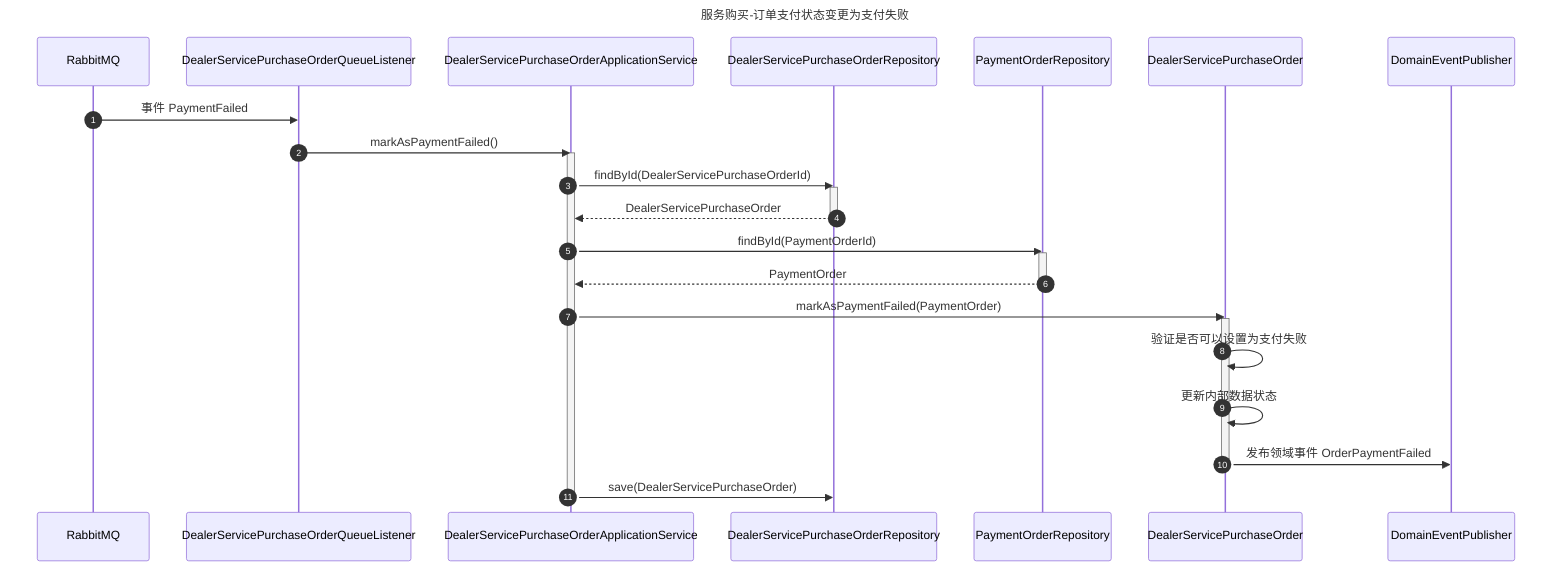 sequenceDiagram
    title 服务购买-订单支付状态变更为支付失败

    autonumber

    participant RabbitMQ

    participant DealerServicePurchaseOrderQueueListener
    participant DealerServicePurchaseOrderApplicationService
    participant DealerServicePurchaseOrderRepository
    participant PaymentOrderRepository
    participant DealerServicePurchaseOrder

    participant DomainEventPublisher


    RabbitMQ->>DealerServicePurchaseOrderQueueListener: 事件 PaymentFailed
    DealerServicePurchaseOrderQueueListener->>DealerServicePurchaseOrderApplicationService: markAsPaymentFailed()

    activate DealerServicePurchaseOrderApplicationService

    DealerServicePurchaseOrderApplicationService->>DealerServicePurchaseOrderRepository: findById(DealerServicePurchaseOrderId)
    activate DealerServicePurchaseOrderRepository

    DealerServicePurchaseOrderRepository-->>DealerServicePurchaseOrderApplicationService: DealerServicePurchaseOrder

    deactivate DealerServicePurchaseOrderRepository


    DealerServicePurchaseOrderApplicationService->>PaymentOrderRepository: findById(PaymentOrderId)
    activate PaymentOrderRepository

    PaymentOrderRepository-->>DealerServicePurchaseOrderApplicationService: PaymentOrder

    deactivate PaymentOrderRepository

    DealerServicePurchaseOrderApplicationService->>DealerServicePurchaseOrder: markAsPaymentFailed(PaymentOrder)
    activate DealerServicePurchaseOrder
    DealerServicePurchaseOrder->>DealerServicePurchaseOrder: 验证是否可以设置为支付失败
    DealerServicePurchaseOrder->>DealerServicePurchaseOrder: 更新内部数据状态
    DealerServicePurchaseOrder->>DomainEventPublisher: 发布领域事件 OrderPaymentFailed
    deactivate DealerServicePurchaseOrder
    DealerServicePurchaseOrderApplicationService->>DealerServicePurchaseOrderRepository: save(DealerServicePurchaseOrder)

    deactivate DealerServicePurchaseOrderApplicationService